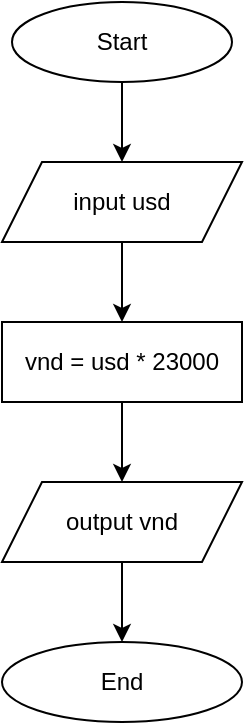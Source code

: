 <mxfile version="20.2.3" type="device"><diagram id="C5RBs43oDa-KdzZeNtuy" name="Page-1"><mxGraphModel dx="782" dy="585" grid="1" gridSize="10" guides="1" tooltips="1" connect="1" arrows="1" fold="1" page="1" pageScale="1" pageWidth="827" pageHeight="1169" math="0" shadow="0"><root><mxCell id="WIyWlLk6GJQsqaUBKTNV-0"/><mxCell id="WIyWlLk6GJQsqaUBKTNV-1" parent="WIyWlLk6GJQsqaUBKTNV-0"/><mxCell id="jUwUtCkEpKg90KbWp0UP-0" value="" style="edgeStyle=orthogonalEdgeStyle;rounded=0;orthogonalLoop=1;jettySize=auto;html=1;" edge="1" parent="WIyWlLk6GJQsqaUBKTNV-1" source="jUwUtCkEpKg90KbWp0UP-1" target="jUwUtCkEpKg90KbWp0UP-3"><mxGeometry relative="1" as="geometry"/></mxCell><mxCell id="jUwUtCkEpKg90KbWp0UP-1" value="Start" style="ellipse;whiteSpace=wrap;html=1;" vertex="1" parent="WIyWlLk6GJQsqaUBKTNV-1"><mxGeometry x="200" y="40" width="110" height="40" as="geometry"/></mxCell><mxCell id="jUwUtCkEpKg90KbWp0UP-2" value="" style="edgeStyle=orthogonalEdgeStyle;rounded=0;orthogonalLoop=1;jettySize=auto;html=1;" edge="1" parent="WIyWlLk6GJQsqaUBKTNV-1" source="jUwUtCkEpKg90KbWp0UP-3" target="jUwUtCkEpKg90KbWp0UP-5"><mxGeometry relative="1" as="geometry"/></mxCell><mxCell id="jUwUtCkEpKg90KbWp0UP-3" value="input usd" style="shape=parallelogram;perimeter=parallelogramPerimeter;whiteSpace=wrap;html=1;fixedSize=1;" vertex="1" parent="WIyWlLk6GJQsqaUBKTNV-1"><mxGeometry x="195" y="120" width="120" height="40" as="geometry"/></mxCell><mxCell id="jUwUtCkEpKg90KbWp0UP-4" value="" style="edgeStyle=orthogonalEdgeStyle;rounded=0;orthogonalLoop=1;jettySize=auto;html=1;" edge="1" parent="WIyWlLk6GJQsqaUBKTNV-1" source="jUwUtCkEpKg90KbWp0UP-5" target="jUwUtCkEpKg90KbWp0UP-7"><mxGeometry relative="1" as="geometry"/></mxCell><mxCell id="jUwUtCkEpKg90KbWp0UP-5" value="vnd = usd * 23000" style="rounded=0;whiteSpace=wrap;html=1;" vertex="1" parent="WIyWlLk6GJQsqaUBKTNV-1"><mxGeometry x="195" y="200" width="120" height="40" as="geometry"/></mxCell><mxCell id="jUwUtCkEpKg90KbWp0UP-6" value="" style="edgeStyle=orthogonalEdgeStyle;rounded=0;orthogonalLoop=1;jettySize=auto;html=1;" edge="1" parent="WIyWlLk6GJQsqaUBKTNV-1" source="jUwUtCkEpKg90KbWp0UP-7" target="jUwUtCkEpKg90KbWp0UP-8"><mxGeometry relative="1" as="geometry"/></mxCell><mxCell id="jUwUtCkEpKg90KbWp0UP-7" value="output vnd" style="shape=parallelogram;perimeter=parallelogramPerimeter;whiteSpace=wrap;html=1;fixedSize=1;" vertex="1" parent="WIyWlLk6GJQsqaUBKTNV-1"><mxGeometry x="195" y="280" width="120" height="40" as="geometry"/></mxCell><mxCell id="jUwUtCkEpKg90KbWp0UP-8" value="End" style="ellipse;whiteSpace=wrap;html=1;" vertex="1" parent="WIyWlLk6GJQsqaUBKTNV-1"><mxGeometry x="195" y="360" width="120" height="40" as="geometry"/></mxCell></root></mxGraphModel></diagram></mxfile>